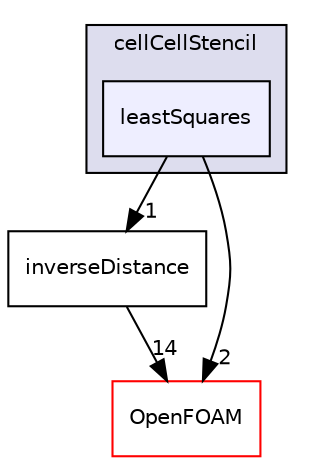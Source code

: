 digraph "src/overset/cellCellStencil/leastSquares" {
  bgcolor=transparent;
  compound=true
  node [ fontsize="10", fontname="Helvetica"];
  edge [ labelfontsize="10", labelfontname="Helvetica"];
  subgraph clusterdir_c8b95e09d21a64825888613c18fe4ff2 {
    graph [ bgcolor="#ddddee", pencolor="black", label="cellCellStencil" fontname="Helvetica", fontsize="10", URL="dir_c8b95e09d21a64825888613c18fe4ff2.html"]
  dir_0470f64ffef4f53d9fd7fd8088ef96df [shape=box, label="leastSquares", style="filled", fillcolor="#eeeeff", pencolor="black", URL="dir_0470f64ffef4f53d9fd7fd8088ef96df.html"];
  }
  dir_1a447554e7d8c9be55218d3714763244 [shape=box label="inverseDistance" URL="dir_1a447554e7d8c9be55218d3714763244.html"];
  dir_c5473ff19b20e6ec4dfe5c310b3778a8 [shape=box label="OpenFOAM" color="red" URL="dir_c5473ff19b20e6ec4dfe5c310b3778a8.html"];
  dir_0470f64ffef4f53d9fd7fd8088ef96df->dir_1a447554e7d8c9be55218d3714763244 [headlabel="1", labeldistance=1.5 headhref="dir_002959_002958.html"];
  dir_0470f64ffef4f53d9fd7fd8088ef96df->dir_c5473ff19b20e6ec4dfe5c310b3778a8 [headlabel="2", labeldistance=1.5 headhref="dir_002959_002151.html"];
  dir_1a447554e7d8c9be55218d3714763244->dir_c5473ff19b20e6ec4dfe5c310b3778a8 [headlabel="14", labeldistance=1.5 headhref="dir_002958_002151.html"];
}
